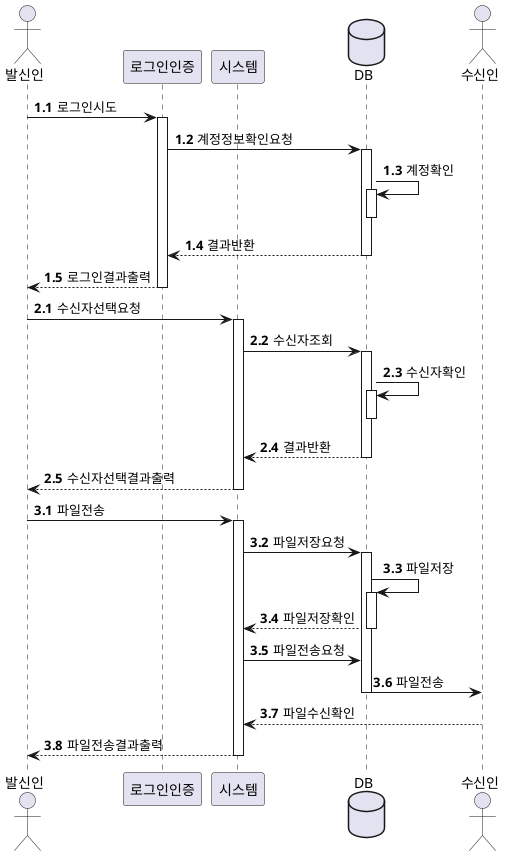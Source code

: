 @startuml FileTransfer
actor 발신인
participant 로그인인증
participant 시스템
database DB
actor 수신인

autonumber 1.1
발신인 -> 로그인인증 : 로그인시도
activate 로그인인증

로그인인증 -> DB : 계정정보확인요청
activate DB

DB -> DB : 계정확인
activate DB
deactivate DB

DB --> 로그인인증 : 결과반환
deactivate DB

로그인인증 --> 발신인 : 로그인결과출력
deactivate 로그인인증

autonumber 2.1
발신인 -> 시스템 : 수신자선택요청
activate 시스템

시스템 -> DB : 수신자조회
activate DB

DB -> DB : 수신자확인
activate DB
deactivate DB

DB --> 시스템 : 결과반환
deactivate DB

시스템 --> 발신인 : 수신자선택결과출력
deactivate 시스템

autonumber 3.1
발신인 -> 시스템 : 파일전송
activate 시스템

시스템 -> DB : 파일저장요청
activate DB

DB -> DB : 파일저장
activate DB

DB --> 시스템 : 파일저장확인
deactivate DB

시스템 -> DB : 파일전송요청

DB -> 수신인 : 파일전송
deactivate DB

수신인 --> 시스템 : 파일수신확인

시스템 --> 발신인 : 파일전송결과출력
deactivate 시스템

@enduml